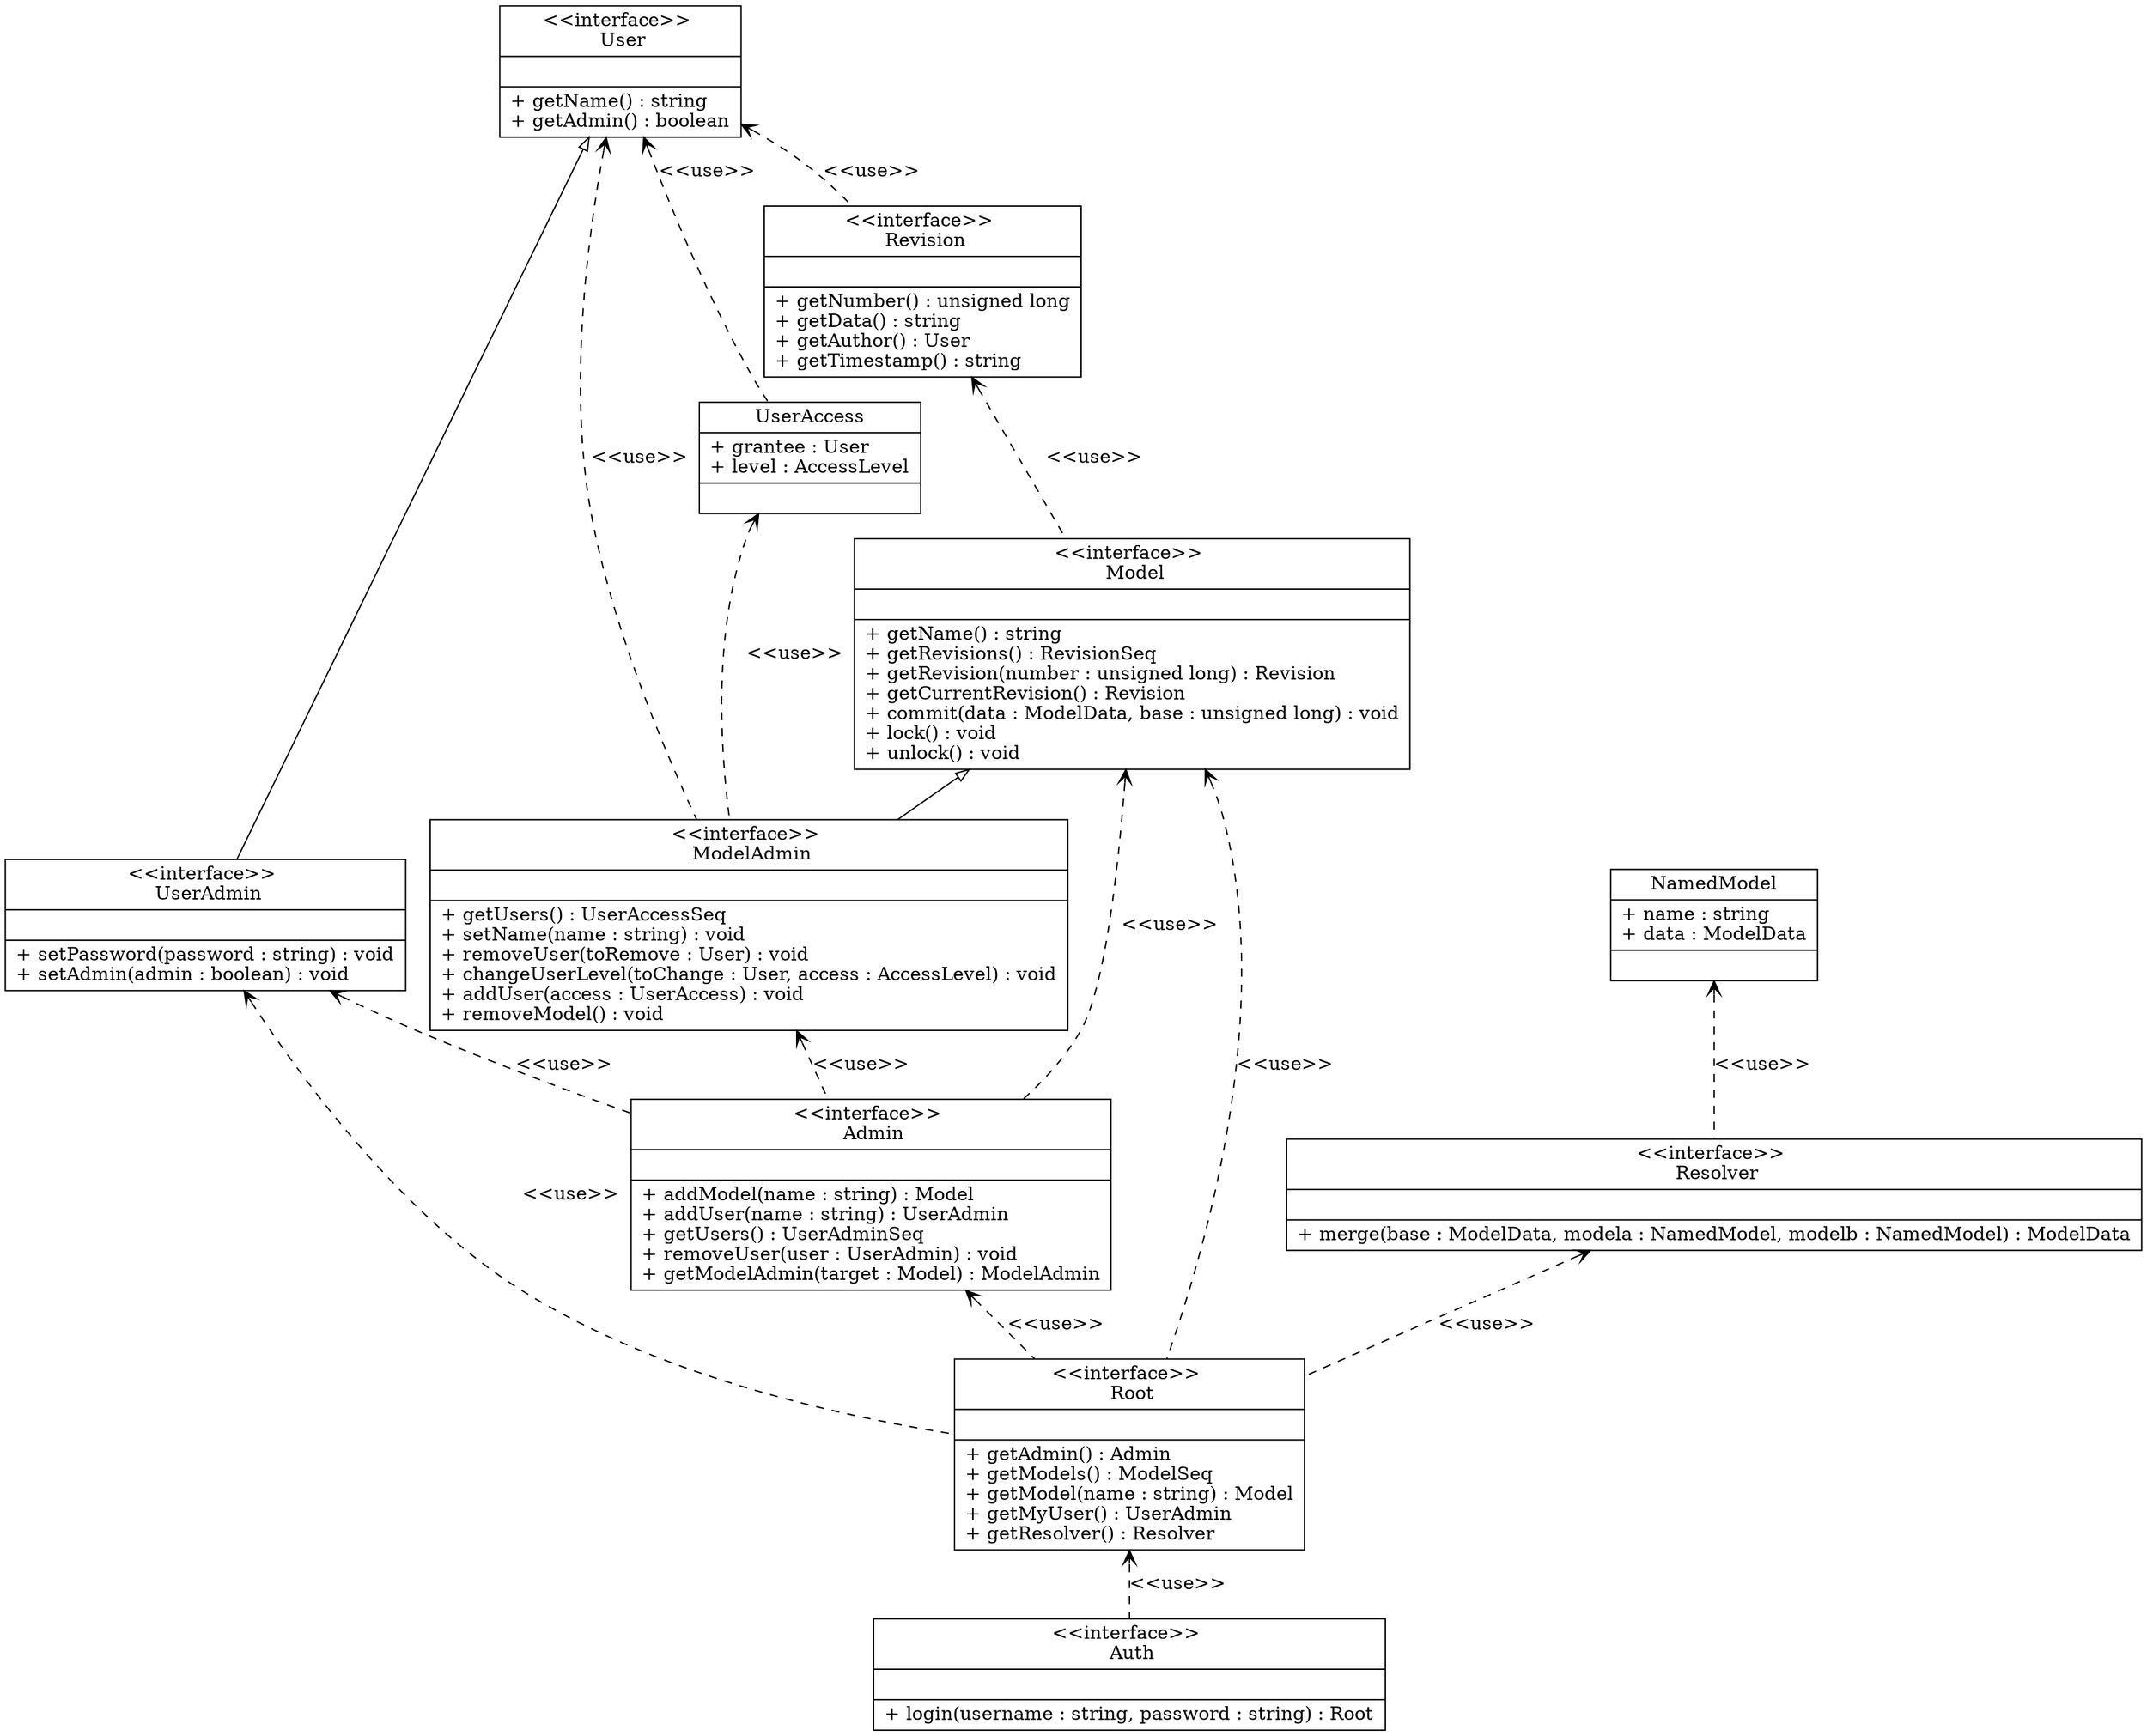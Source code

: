 digraph G {
node [shape=record]
User [label="{\<\<interface\>\> \n User||+ getName() : string\l+ getAdmin() : boolean\l}"]
UserAccess [label="{UserAccess|+ grantee : User\l+ level : AccessLevel\l|}"]
NamedModel [label="{NamedModel|+ name : string\l+ data : ModelData\l|}"]
UserAdmin [label="{\<\<interface\>\> \n UserAdmin||+ setPassword(password : string) : void\l+ setAdmin(admin : boolean) : void\l}"]
User -> UserAdmin [arrowtail=empty,dir=back]
Revision [label="{\<\<interface\>\> \n Revision||+ getNumber() : unsigned long\l+ getData() : string\l+ getAuthor() : User\l+ getTimestamp() : string\l}"]
Model [label="{\<\<interface\>\> \n Model||+ getName() : string\l+ getRevisions() : RevisionSeq\l+ getRevision(number : unsigned long) : Revision\l+ getCurrentRevision() : Revision\l+ commit(data : ModelData, base : unsigned long) : void\l+ lock() : void\l+ unlock() : void\l}"]
ModelAdmin [label="{\<\<interface\>\> \n ModelAdmin||+ getUsers() : UserAccessSeq\l+ setName(name : string) : void\l+ removeUser(toRemove : User) : void\l+ changeUserLevel(toChange : User, access : AccessLevel) : void\l+ addUser(access : UserAccess) : void\l+ removeModel() : void\l}"]
Model -> ModelAdmin [arrowtail=empty,dir=back]
Admin [label="{\<\<interface\>\> \n Admin||+ addModel(name : string) : Model\l+ addUser(name : string) : UserAdmin\l+ getUsers() : UserAdminSeq\l+ removeUser(user : UserAdmin) : void\l+ getModelAdmin(target : Model) : ModelAdmin\l}"]
Resolver [label="{\<\<interface\>\> \n Resolver||+ merge(base : ModelData, modela : NamedModel, modelb : NamedModel) : ModelData\l}"]
Root [label="{\<\<interface\>\> \n Root||+ getAdmin() : Admin\l+ getModels() : ModelSeq\l+ getModel(name : string) : Model\l+ getMyUser() : UserAdmin\l+ getResolver() : Resolver\l}"]
Auth [label="{\<\<interface\>\> \n Auth||+ login(username : string, password : string) : Root\l}"]
NamedModel -> Resolver [arrowtail=open,label="\<\<use\>\>",style="dashed",dir=back]
UserAdmin -> Admin [arrowtail=open,label="\<\<use\>\>",style="dashed",dir=back]
UserAdmin -> Root [arrowtail=open,label="\<\<use\>\>",style="dashed",dir=back]
Admin -> Root [arrowtail=open,label="\<\<use\>\>",style="dashed",dir=back]
User -> UserAccess [arrowtail=open,label="\<\<use\>\>",style="dashed",dir=back]
User -> Revision [arrowtail=open,label="\<\<use\>\>",style="dashed",dir=back]
User -> ModelAdmin [arrowtail=open,label="\<\<use\>\>",style="dashed",dir=back]
Resolver -> Root [arrowtail=open,label="\<\<use\>\>",style="dashed",dir=back]
UserAccess -> ModelAdmin [arrowtail=open,label="\<\<use\>\>",style="dashed",dir=back]
Model -> Admin [arrowtail=open,label="\<\<use\>\>",style="dashed",dir=back]
Model -> Root [arrowtail=open,label="\<\<use\>\>",style="dashed",dir=back]
Root -> Auth [arrowtail=open,label="\<\<use\>\>",style="dashed",dir=back]
ModelAdmin -> Admin [arrowtail=open,label="\<\<use\>\>",style="dashed",dir=back]
Revision -> Model [arrowtail=open,label="\<\<use\>\>",style="dashed",dir=back]
}
